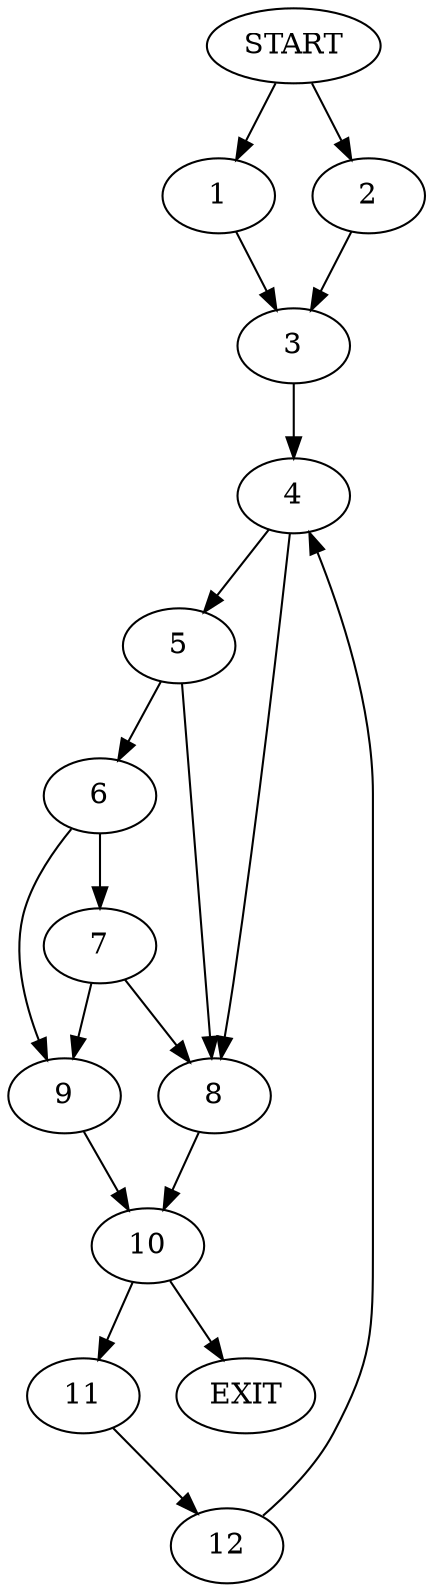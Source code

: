 digraph { 
0 [label="START"];
1;
2;
3;
4;
5;
6;
7;
8;
9;
10;
11;
12;
13[label="EXIT"];
0 -> 1;
0 -> 2;
1 -> 3;
2 -> 3;
3 -> 4;
4 -> 8;
4 -> 5;
5 -> 8;
5 -> 6;
6 -> 7;
6 -> 9;
7 -> 8;
7 -> 9;
8 -> 10;
9 -> 10;
10 -> 13;
10 -> 11;
11 -> 12;
12 -> 4;
}